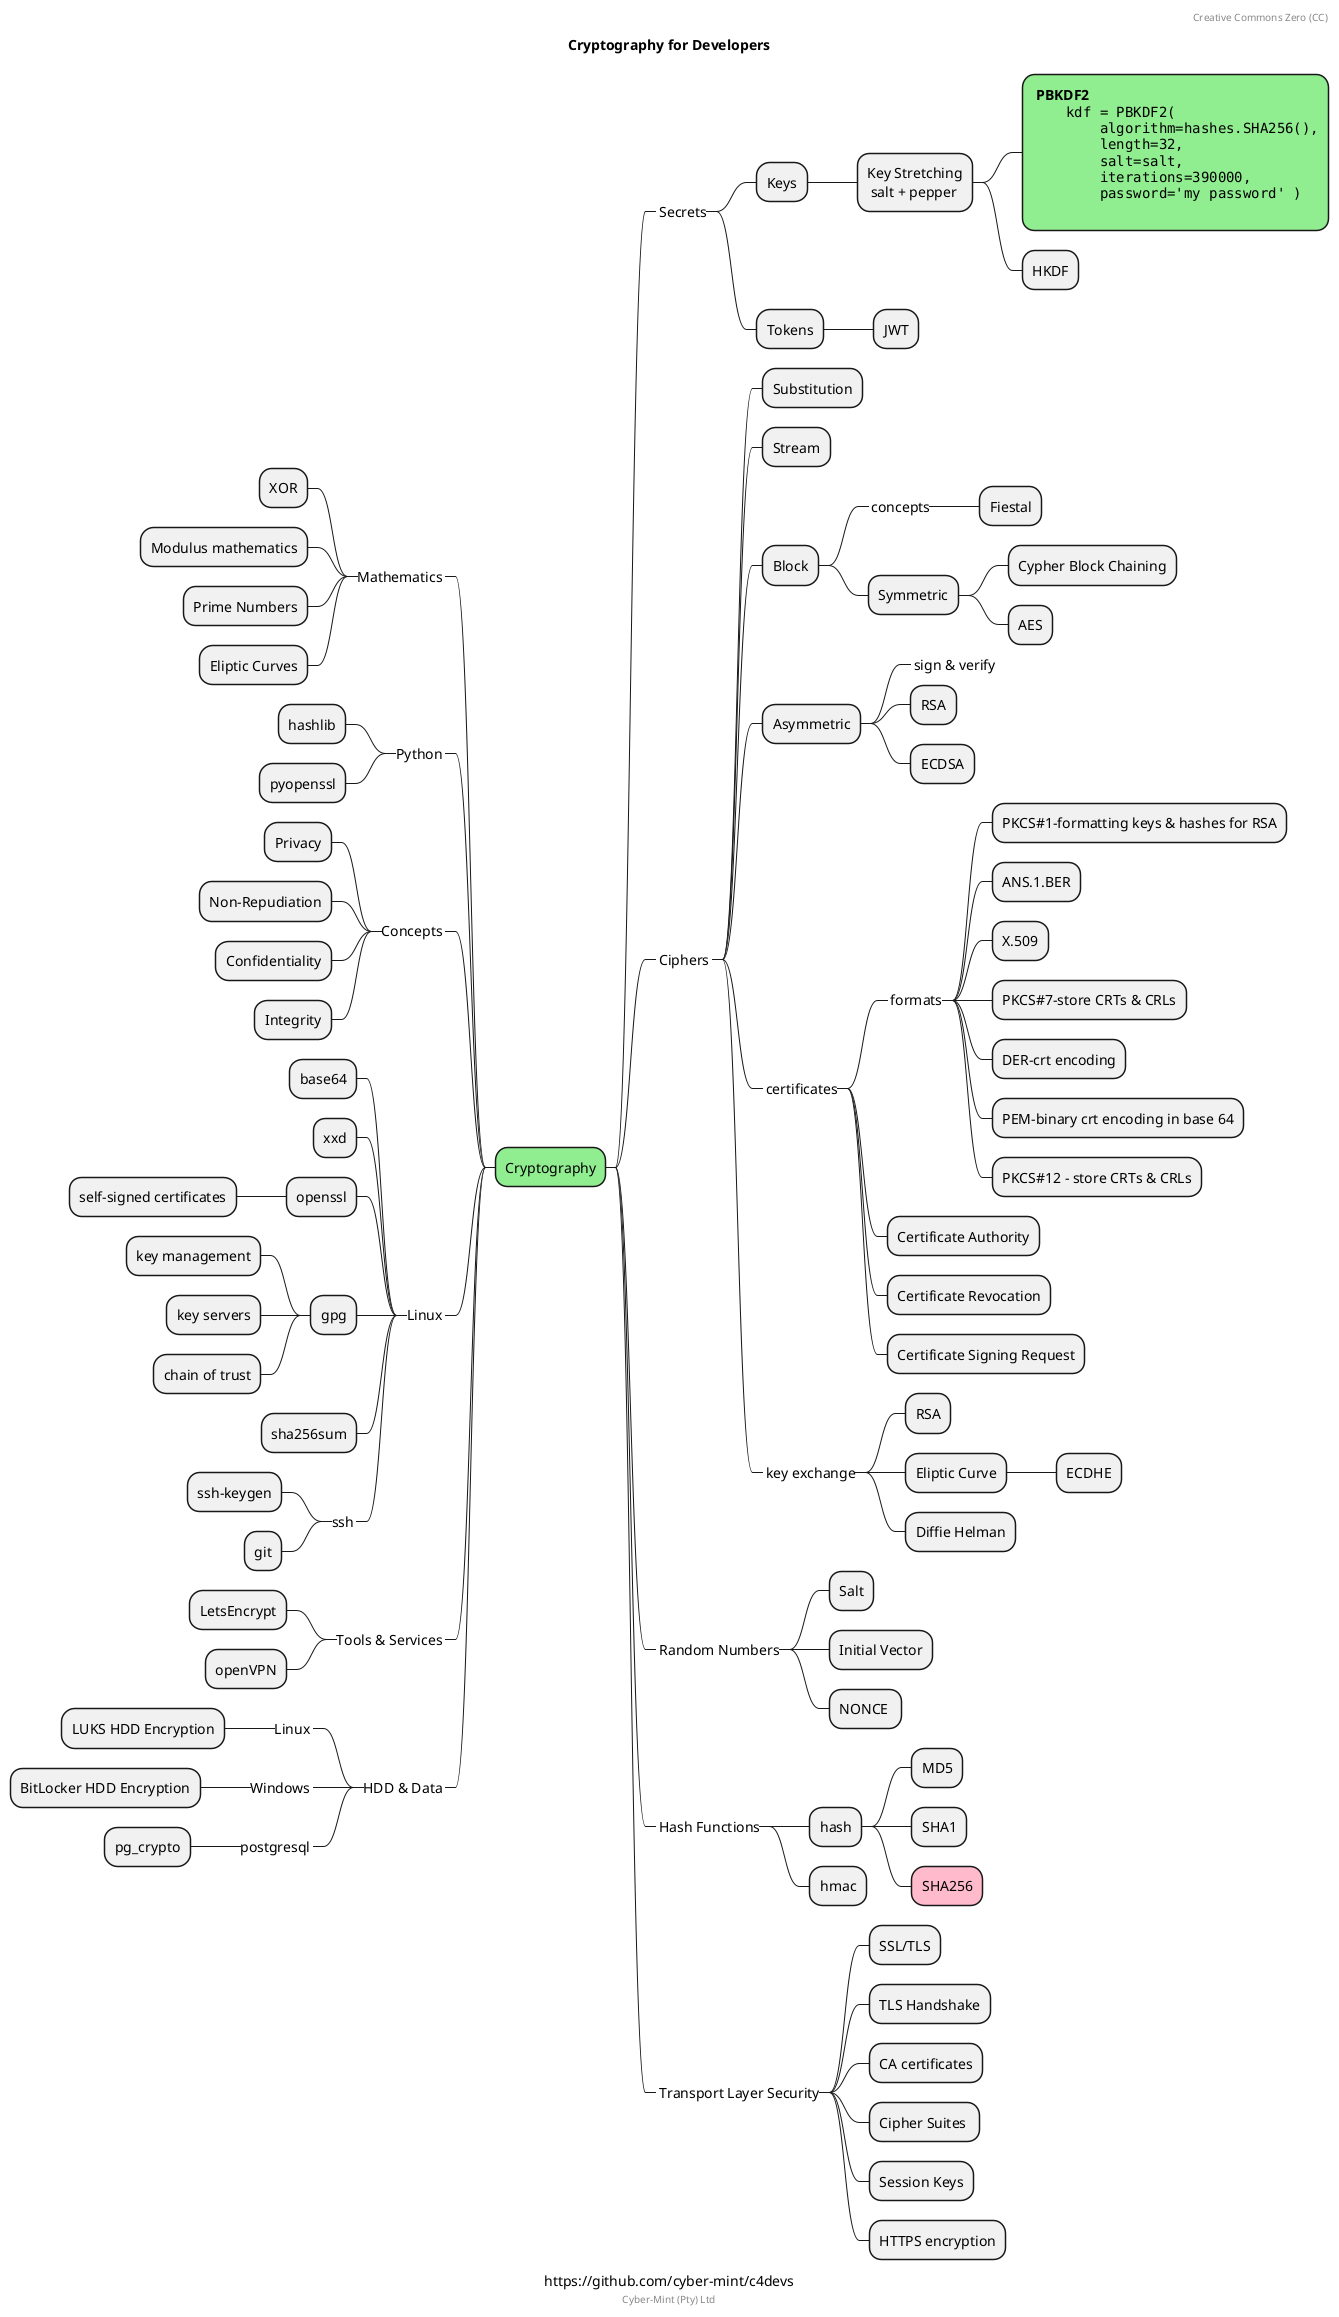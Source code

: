 @startmindmap

caption https://github.com/cyber-mint/c4devs
title Cryptography for Developers

*[#lightgreen] Cryptography

 *_ Secrets
  * Keys
****:Key Stretching
 salt + pepper;

*****[#lightgreen]: **PBKDF2**
<code>
    kdf = PBKDF2(
        algorithm=hashes.SHA256(),
        length=32,
        salt=salt,
        iterations=390000,
        password='my password' )
</code>
;
    * HKDF
  * Tokens
   * JWT

 *_ Ciphers <<rose>>
  * Substitution
  * Stream
  * Block
   *_ concepts
    * Fiestal
   * Symmetric
    * Cypher Block Chaining
    * AES
  * Asymmetric
   *_ sign & verify
   * RSA
   * ECDSA
  *_ certificates
   *_ formats
    * PKCS#1-formatting keys & hashes for RSA
    * ANS.1.BER
    * X.509
    * PKCS#7-store CRTs & CRLs
    * DER-crt encoding
    * PEM-binary crt encoding in base 64
    * PKCS#12 - store CRTs & CRLs
   * Certificate Authority
   * Certificate Revocation
   * Certificate Signing Request
  *_ key exchange
   * RSA
   * Eliptic Curve
    * ECDHE
   * Diffie Helman

 *_ Random Numbers
  * Salt
  * Initial Vector
  * NONCE 
 *_ Hash Functions
  * hash
   * MD5
   * SHA1
   *[#FFBBCC] SHA256
  * hmac
 *_ Transport Layer Security
  * SSL/TLS
  * TLS Handshake
  * CA certificates
  * Cipher Suites 
  * Session Keys
  * HTTPS encryption

left side

--_ Mathematics
  * XOR
  * Modulus mathematics
  * Prime Numbers
  * Eliptic Curves

--_ Python
  * hashlib
  * pyopenssl

--_ Concepts
  * Privacy
  * Non-Repudiation
  * Confidentiality
  * Integrity


--_ Linux
  * base64
  * xxd
  * openssl
   * self-signed certificates
  * gpg
   * key management
   * key servers
   * chain of trust
  * sha256sum
  *_ ssh
   * ssh-keygen
   * git

--_ Tools & Services
  * LetsEncrypt
  * openVPN

--_ HDD & Data
  *_ Linux
   * LUKS HDD Encryption
  *_ Windows
   * BitLocker HDD Encryption
  *_ postgresql
   * pg_crypto

header
 Creative Commons Zero (CC)
endheader

center footer Cyber-Mint (Pty) Ltd

' legend right
'   Short
'   legend
' endlegend

@endmindmap